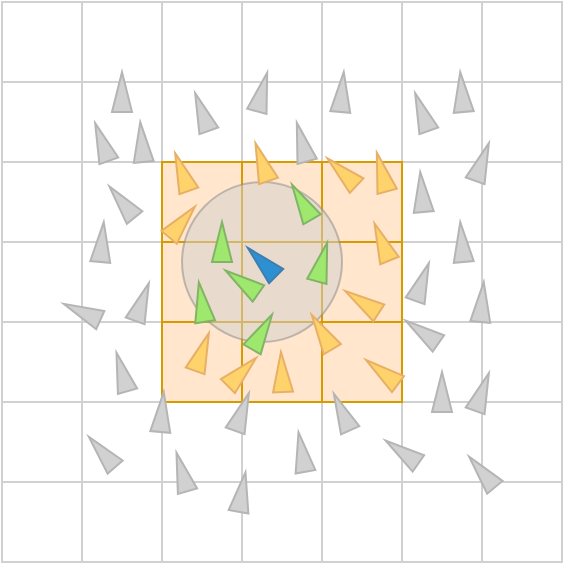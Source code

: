 <mxfile version="17.4.6" type="device"><diagram id="BiQbuqXu6mQ61mf4uecN" name="Page-1"><mxGraphModel dx="467" dy="272" grid="1" gridSize="10" guides="1" tooltips="1" connect="1" arrows="1" fold="1" page="1" pageScale="1" pageWidth="827" pageHeight="1169" math="0" shadow="0"><root><mxCell id="0"/><mxCell id="1" parent="0"/><mxCell id="veyehHBw5Lt4C_k-lG1a-1" value="" style="shape=table;html=1;whiteSpace=wrap;startSize=0;container=1;collapsible=0;childLayout=tableLayout;strokeColor=#D1D1D1;" vertex="1" parent="1"><mxGeometry x="120" y="120" width="280" height="280" as="geometry"/></mxCell><mxCell id="veyehHBw5Lt4C_k-lG1a-2" value="" style="shape=tableRow;horizontal=0;startSize=0;swimlaneHead=0;swimlaneBody=0;top=0;left=0;bottom=0;right=0;collapsible=0;dropTarget=0;fillColor=none;points=[[0,0.5],[1,0.5]];portConstraint=eastwest;" vertex="1" parent="veyehHBw5Lt4C_k-lG1a-1"><mxGeometry width="280" height="40" as="geometry"/></mxCell><mxCell id="veyehHBw5Lt4C_k-lG1a-3" value="" style="shape=partialRectangle;html=1;whiteSpace=wrap;connectable=0;fillColor=none;top=0;left=0;bottom=0;right=0;overflow=hidden;" vertex="1" parent="veyehHBw5Lt4C_k-lG1a-2"><mxGeometry width="40" height="40" as="geometry"><mxRectangle width="40" height="40" as="alternateBounds"/></mxGeometry></mxCell><mxCell id="veyehHBw5Lt4C_k-lG1a-4" value="" style="shape=partialRectangle;html=1;whiteSpace=wrap;connectable=0;fillColor=none;top=0;left=0;bottom=0;right=0;overflow=hidden;" vertex="1" parent="veyehHBw5Lt4C_k-lG1a-2"><mxGeometry x="40" width="40" height="40" as="geometry"><mxRectangle width="40" height="40" as="alternateBounds"/></mxGeometry></mxCell><mxCell id="veyehHBw5Lt4C_k-lG1a-5" value="" style="shape=partialRectangle;html=1;whiteSpace=wrap;connectable=0;fillColor=none;top=0;left=0;bottom=0;right=0;overflow=hidden;" vertex="1" parent="veyehHBw5Lt4C_k-lG1a-2"><mxGeometry x="80" width="40" height="40" as="geometry"><mxRectangle width="40" height="40" as="alternateBounds"/></mxGeometry></mxCell><mxCell id="veyehHBw5Lt4C_k-lG1a-14" style="shape=partialRectangle;html=1;whiteSpace=wrap;connectable=0;fillColor=none;top=0;left=0;bottom=0;right=0;overflow=hidden;" vertex="1" parent="veyehHBw5Lt4C_k-lG1a-2"><mxGeometry x="120" width="40" height="40" as="geometry"><mxRectangle width="40" height="40" as="alternateBounds"/></mxGeometry></mxCell><mxCell id="veyehHBw5Lt4C_k-lG1a-17" style="shape=partialRectangle;html=1;whiteSpace=wrap;connectable=0;fillColor=none;top=0;left=0;bottom=0;right=0;overflow=hidden;" vertex="1" parent="veyehHBw5Lt4C_k-lG1a-2"><mxGeometry x="160" width="40" height="40" as="geometry"><mxRectangle width="40" height="40" as="alternateBounds"/></mxGeometry></mxCell><mxCell id="veyehHBw5Lt4C_k-lG1a-20" style="shape=partialRectangle;html=1;whiteSpace=wrap;connectable=0;fillColor=none;top=0;left=0;bottom=0;right=0;overflow=hidden;" vertex="1" parent="veyehHBw5Lt4C_k-lG1a-2"><mxGeometry x="200" width="40" height="40" as="geometry"><mxRectangle width="40" height="40" as="alternateBounds"/></mxGeometry></mxCell><mxCell id="veyehHBw5Lt4C_k-lG1a-23" style="shape=partialRectangle;html=1;whiteSpace=wrap;connectable=0;fillColor=none;top=0;left=0;bottom=0;right=0;overflow=hidden;" vertex="1" parent="veyehHBw5Lt4C_k-lG1a-2"><mxGeometry x="240" width="40" height="40" as="geometry"><mxRectangle width="40" height="40" as="alternateBounds"/></mxGeometry></mxCell><mxCell id="veyehHBw5Lt4C_k-lG1a-6" value="" style="shape=tableRow;horizontal=0;startSize=0;swimlaneHead=0;swimlaneBody=0;top=0;left=0;bottom=0;right=0;collapsible=0;dropTarget=0;fillColor=none;points=[[0,0.5],[1,0.5]];portConstraint=eastwest;" vertex="1" parent="veyehHBw5Lt4C_k-lG1a-1"><mxGeometry y="40" width="280" height="40" as="geometry"/></mxCell><mxCell id="veyehHBw5Lt4C_k-lG1a-7" value="" style="shape=partialRectangle;html=1;whiteSpace=wrap;connectable=0;fillColor=none;top=0;left=0;bottom=0;right=0;overflow=hidden;" vertex="1" parent="veyehHBw5Lt4C_k-lG1a-6"><mxGeometry width="40" height="40" as="geometry"><mxRectangle width="40" height="40" as="alternateBounds"/></mxGeometry></mxCell><mxCell id="veyehHBw5Lt4C_k-lG1a-8" value="" style="shape=partialRectangle;html=1;whiteSpace=wrap;connectable=0;fillColor=none;top=0;left=0;bottom=0;right=0;overflow=hidden;" vertex="1" parent="veyehHBw5Lt4C_k-lG1a-6"><mxGeometry x="40" width="40" height="40" as="geometry"><mxRectangle width="40" height="40" as="alternateBounds"/></mxGeometry></mxCell><mxCell id="veyehHBw5Lt4C_k-lG1a-9" value="" style="shape=partialRectangle;html=1;whiteSpace=wrap;connectable=0;fillColor=none;top=0;left=0;bottom=0;right=0;overflow=hidden;" vertex="1" parent="veyehHBw5Lt4C_k-lG1a-6"><mxGeometry x="80" width="40" height="40" as="geometry"><mxRectangle width="40" height="40" as="alternateBounds"/></mxGeometry></mxCell><mxCell id="veyehHBw5Lt4C_k-lG1a-15" style="shape=partialRectangle;html=1;whiteSpace=wrap;connectable=0;fillColor=none;top=0;left=0;bottom=0;right=0;overflow=hidden;" vertex="1" parent="veyehHBw5Lt4C_k-lG1a-6"><mxGeometry x="120" width="40" height="40" as="geometry"><mxRectangle width="40" height="40" as="alternateBounds"/></mxGeometry></mxCell><mxCell id="veyehHBw5Lt4C_k-lG1a-18" style="shape=partialRectangle;html=1;whiteSpace=wrap;connectable=0;fillColor=none;top=0;left=0;bottom=0;right=0;overflow=hidden;" vertex="1" parent="veyehHBw5Lt4C_k-lG1a-6"><mxGeometry x="160" width="40" height="40" as="geometry"><mxRectangle width="40" height="40" as="alternateBounds"/></mxGeometry></mxCell><mxCell id="veyehHBw5Lt4C_k-lG1a-21" style="shape=partialRectangle;html=1;whiteSpace=wrap;connectable=0;fillColor=none;top=0;left=0;bottom=0;right=0;overflow=hidden;" vertex="1" parent="veyehHBw5Lt4C_k-lG1a-6"><mxGeometry x="200" width="40" height="40" as="geometry"><mxRectangle width="40" height="40" as="alternateBounds"/></mxGeometry></mxCell><mxCell id="veyehHBw5Lt4C_k-lG1a-24" style="shape=partialRectangle;html=1;whiteSpace=wrap;connectable=0;fillColor=none;top=0;left=0;bottom=0;right=0;overflow=hidden;" vertex="1" parent="veyehHBw5Lt4C_k-lG1a-6"><mxGeometry x="240" width="40" height="40" as="geometry"><mxRectangle width="40" height="40" as="alternateBounds"/></mxGeometry></mxCell><mxCell id="veyehHBw5Lt4C_k-lG1a-10" value="" style="shape=tableRow;horizontal=0;startSize=0;swimlaneHead=0;swimlaneBody=0;top=0;left=0;bottom=0;right=0;collapsible=0;dropTarget=0;fillColor=none;points=[[0,0.5],[1,0.5]];portConstraint=eastwest;" vertex="1" parent="veyehHBw5Lt4C_k-lG1a-1"><mxGeometry y="80" width="280" height="40" as="geometry"/></mxCell><mxCell id="veyehHBw5Lt4C_k-lG1a-11" value="" style="shape=partialRectangle;html=1;whiteSpace=wrap;connectable=0;fillColor=none;top=0;left=0;bottom=0;right=0;overflow=hidden;" vertex="1" parent="veyehHBw5Lt4C_k-lG1a-10"><mxGeometry width="40" height="40" as="geometry"><mxRectangle width="40" height="40" as="alternateBounds"/></mxGeometry></mxCell><mxCell id="veyehHBw5Lt4C_k-lG1a-12" value="" style="shape=partialRectangle;html=1;whiteSpace=wrap;connectable=0;fillColor=none;top=0;left=0;bottom=0;right=0;overflow=hidden;" vertex="1" parent="veyehHBw5Lt4C_k-lG1a-10"><mxGeometry x="40" width="40" height="40" as="geometry"><mxRectangle width="40" height="40" as="alternateBounds"/></mxGeometry></mxCell><mxCell id="veyehHBw5Lt4C_k-lG1a-13" value="" style="shape=partialRectangle;html=1;whiteSpace=wrap;connectable=0;fillColor=none;top=0;left=0;bottom=0;right=0;overflow=hidden;pointerEvents=1;" vertex="1" parent="veyehHBw5Lt4C_k-lG1a-10"><mxGeometry x="80" width="40" height="40" as="geometry"><mxRectangle width="40" height="40" as="alternateBounds"/></mxGeometry></mxCell><mxCell id="veyehHBw5Lt4C_k-lG1a-16" style="shape=partialRectangle;html=1;whiteSpace=wrap;connectable=0;fillColor=none;top=0;left=0;bottom=0;right=0;overflow=hidden;pointerEvents=1;" vertex="1" parent="veyehHBw5Lt4C_k-lG1a-10"><mxGeometry x="120" width="40" height="40" as="geometry"><mxRectangle width="40" height="40" as="alternateBounds"/></mxGeometry></mxCell><mxCell id="veyehHBw5Lt4C_k-lG1a-19" style="shape=partialRectangle;html=1;whiteSpace=wrap;connectable=0;fillColor=none;top=0;left=0;bottom=0;right=0;overflow=hidden;pointerEvents=1;" vertex="1" parent="veyehHBw5Lt4C_k-lG1a-10"><mxGeometry x="160" width="40" height="40" as="geometry"><mxRectangle width="40" height="40" as="alternateBounds"/></mxGeometry></mxCell><mxCell id="veyehHBw5Lt4C_k-lG1a-22" style="shape=partialRectangle;html=1;whiteSpace=wrap;connectable=0;fillColor=none;top=0;left=0;bottom=0;right=0;overflow=hidden;pointerEvents=1;" vertex="1" parent="veyehHBw5Lt4C_k-lG1a-10"><mxGeometry x="200" width="40" height="40" as="geometry"><mxRectangle width="40" height="40" as="alternateBounds"/></mxGeometry></mxCell><mxCell id="veyehHBw5Lt4C_k-lG1a-25" style="shape=partialRectangle;html=1;whiteSpace=wrap;connectable=0;fillColor=none;top=0;left=0;bottom=0;right=0;overflow=hidden;pointerEvents=1;" vertex="1" parent="veyehHBw5Lt4C_k-lG1a-10"><mxGeometry x="240" width="40" height="40" as="geometry"><mxRectangle width="40" height="40" as="alternateBounds"/></mxGeometry></mxCell><mxCell id="veyehHBw5Lt4C_k-lG1a-26" style="shape=tableRow;horizontal=0;startSize=0;swimlaneHead=0;swimlaneBody=0;top=0;left=0;bottom=0;right=0;collapsible=0;dropTarget=0;fillColor=none;points=[[0,0.5],[1,0.5]];portConstraint=eastwest;" vertex="1" parent="veyehHBw5Lt4C_k-lG1a-1"><mxGeometry y="120" width="280" height="40" as="geometry"/></mxCell><mxCell id="veyehHBw5Lt4C_k-lG1a-27" style="shape=partialRectangle;html=1;whiteSpace=wrap;connectable=0;fillColor=none;top=0;left=0;bottom=0;right=0;overflow=hidden;" vertex="1" parent="veyehHBw5Lt4C_k-lG1a-26"><mxGeometry width="40" height="40" as="geometry"><mxRectangle width="40" height="40" as="alternateBounds"/></mxGeometry></mxCell><mxCell id="veyehHBw5Lt4C_k-lG1a-28" style="shape=partialRectangle;html=1;whiteSpace=wrap;connectable=0;fillColor=none;top=0;left=0;bottom=0;right=0;overflow=hidden;" vertex="1" parent="veyehHBw5Lt4C_k-lG1a-26"><mxGeometry x="40" width="40" height="40" as="geometry"><mxRectangle width="40" height="40" as="alternateBounds"/></mxGeometry></mxCell><mxCell id="veyehHBw5Lt4C_k-lG1a-29" style="shape=partialRectangle;html=1;whiteSpace=wrap;connectable=0;fillColor=none;top=0;left=0;bottom=0;right=0;overflow=hidden;pointerEvents=1;" vertex="1" parent="veyehHBw5Lt4C_k-lG1a-26"><mxGeometry x="80" width="40" height="40" as="geometry"><mxRectangle width="40" height="40" as="alternateBounds"/></mxGeometry></mxCell><mxCell id="veyehHBw5Lt4C_k-lG1a-30" style="shape=partialRectangle;html=1;whiteSpace=wrap;connectable=0;fillColor=none;top=0;left=0;bottom=0;right=0;overflow=hidden;pointerEvents=1;" vertex="1" parent="veyehHBw5Lt4C_k-lG1a-26"><mxGeometry x="120" width="40" height="40" as="geometry"><mxRectangle width="40" height="40" as="alternateBounds"/></mxGeometry></mxCell><mxCell id="veyehHBw5Lt4C_k-lG1a-31" style="shape=partialRectangle;html=1;whiteSpace=wrap;connectable=0;fillColor=none;top=0;left=0;bottom=0;right=0;overflow=hidden;pointerEvents=1;" vertex="1" parent="veyehHBw5Lt4C_k-lG1a-26"><mxGeometry x="160" width="40" height="40" as="geometry"><mxRectangle width="40" height="40" as="alternateBounds"/></mxGeometry></mxCell><mxCell id="veyehHBw5Lt4C_k-lG1a-32" style="shape=partialRectangle;html=1;whiteSpace=wrap;connectable=0;fillColor=none;top=0;left=0;bottom=0;right=0;overflow=hidden;pointerEvents=1;" vertex="1" parent="veyehHBw5Lt4C_k-lG1a-26"><mxGeometry x="200" width="40" height="40" as="geometry"><mxRectangle width="40" height="40" as="alternateBounds"/></mxGeometry></mxCell><mxCell id="veyehHBw5Lt4C_k-lG1a-33" style="shape=partialRectangle;html=1;whiteSpace=wrap;connectable=0;fillColor=none;top=0;left=0;bottom=0;right=0;overflow=hidden;pointerEvents=1;" vertex="1" parent="veyehHBw5Lt4C_k-lG1a-26"><mxGeometry x="240" width="40" height="40" as="geometry"><mxRectangle width="40" height="40" as="alternateBounds"/></mxGeometry></mxCell><mxCell id="veyehHBw5Lt4C_k-lG1a-34" style="shape=tableRow;horizontal=0;startSize=0;swimlaneHead=0;swimlaneBody=0;top=0;left=0;bottom=0;right=0;collapsible=0;dropTarget=0;fillColor=none;points=[[0,0.5],[1,0.5]];portConstraint=eastwest;" vertex="1" parent="veyehHBw5Lt4C_k-lG1a-1"><mxGeometry y="160" width="280" height="40" as="geometry"/></mxCell><mxCell id="veyehHBw5Lt4C_k-lG1a-35" style="shape=partialRectangle;html=1;whiteSpace=wrap;connectable=0;fillColor=none;top=0;left=0;bottom=0;right=0;overflow=hidden;" vertex="1" parent="veyehHBw5Lt4C_k-lG1a-34"><mxGeometry width="40" height="40" as="geometry"><mxRectangle width="40" height="40" as="alternateBounds"/></mxGeometry></mxCell><mxCell id="veyehHBw5Lt4C_k-lG1a-36" style="shape=partialRectangle;html=1;whiteSpace=wrap;connectable=0;fillColor=none;top=0;left=0;bottom=0;right=0;overflow=hidden;" vertex="1" parent="veyehHBw5Lt4C_k-lG1a-34"><mxGeometry x="40" width="40" height="40" as="geometry"><mxRectangle width="40" height="40" as="alternateBounds"/></mxGeometry></mxCell><mxCell id="veyehHBw5Lt4C_k-lG1a-37" style="shape=partialRectangle;html=1;whiteSpace=wrap;connectable=0;fillColor=none;top=0;left=0;bottom=0;right=0;overflow=hidden;pointerEvents=1;" vertex="1" parent="veyehHBw5Lt4C_k-lG1a-34"><mxGeometry x="80" width="40" height="40" as="geometry"><mxRectangle width="40" height="40" as="alternateBounds"/></mxGeometry></mxCell><mxCell id="veyehHBw5Lt4C_k-lG1a-38" style="shape=partialRectangle;html=1;whiteSpace=wrap;connectable=0;fillColor=none;top=0;left=0;bottom=0;right=0;overflow=hidden;pointerEvents=1;" vertex="1" parent="veyehHBw5Lt4C_k-lG1a-34"><mxGeometry x="120" width="40" height="40" as="geometry"><mxRectangle width="40" height="40" as="alternateBounds"/></mxGeometry></mxCell><mxCell id="veyehHBw5Lt4C_k-lG1a-39" style="shape=partialRectangle;html=1;whiteSpace=wrap;connectable=0;fillColor=none;top=0;left=0;bottom=0;right=0;overflow=hidden;pointerEvents=1;" vertex="1" parent="veyehHBw5Lt4C_k-lG1a-34"><mxGeometry x="160" width="40" height="40" as="geometry"><mxRectangle width="40" height="40" as="alternateBounds"/></mxGeometry></mxCell><mxCell id="veyehHBw5Lt4C_k-lG1a-40" style="shape=partialRectangle;html=1;whiteSpace=wrap;connectable=0;fillColor=none;top=0;left=0;bottom=0;right=0;overflow=hidden;pointerEvents=1;" vertex="1" parent="veyehHBw5Lt4C_k-lG1a-34"><mxGeometry x="200" width="40" height="40" as="geometry"><mxRectangle width="40" height="40" as="alternateBounds"/></mxGeometry></mxCell><mxCell id="veyehHBw5Lt4C_k-lG1a-41" style="shape=partialRectangle;html=1;whiteSpace=wrap;connectable=0;fillColor=none;top=0;left=0;bottom=0;right=0;overflow=hidden;pointerEvents=1;" vertex="1" parent="veyehHBw5Lt4C_k-lG1a-34"><mxGeometry x="240" width="40" height="40" as="geometry"><mxRectangle width="40" height="40" as="alternateBounds"/></mxGeometry></mxCell><mxCell id="veyehHBw5Lt4C_k-lG1a-42" style="shape=tableRow;horizontal=0;startSize=0;swimlaneHead=0;swimlaneBody=0;top=0;left=0;bottom=0;right=0;collapsible=0;dropTarget=0;fillColor=none;points=[[0,0.5],[1,0.5]];portConstraint=eastwest;" vertex="1" parent="veyehHBw5Lt4C_k-lG1a-1"><mxGeometry y="200" width="280" height="40" as="geometry"/></mxCell><mxCell id="veyehHBw5Lt4C_k-lG1a-43" style="shape=partialRectangle;html=1;whiteSpace=wrap;connectable=0;fillColor=none;top=0;left=0;bottom=0;right=0;overflow=hidden;" vertex="1" parent="veyehHBw5Lt4C_k-lG1a-42"><mxGeometry width="40" height="40" as="geometry"><mxRectangle width="40" height="40" as="alternateBounds"/></mxGeometry></mxCell><mxCell id="veyehHBw5Lt4C_k-lG1a-44" style="shape=partialRectangle;html=1;whiteSpace=wrap;connectable=0;fillColor=none;top=0;left=0;bottom=0;right=0;overflow=hidden;" vertex="1" parent="veyehHBw5Lt4C_k-lG1a-42"><mxGeometry x="40" width="40" height="40" as="geometry"><mxRectangle width="40" height="40" as="alternateBounds"/></mxGeometry></mxCell><mxCell id="veyehHBw5Lt4C_k-lG1a-45" style="shape=partialRectangle;html=1;whiteSpace=wrap;connectable=0;fillColor=none;top=0;left=0;bottom=0;right=0;overflow=hidden;pointerEvents=1;" vertex="1" parent="veyehHBw5Lt4C_k-lG1a-42"><mxGeometry x="80" width="40" height="40" as="geometry"><mxRectangle width="40" height="40" as="alternateBounds"/></mxGeometry></mxCell><mxCell id="veyehHBw5Lt4C_k-lG1a-46" style="shape=partialRectangle;html=1;whiteSpace=wrap;connectable=0;fillColor=none;top=0;left=0;bottom=0;right=0;overflow=hidden;pointerEvents=1;" vertex="1" parent="veyehHBw5Lt4C_k-lG1a-42"><mxGeometry x="120" width="40" height="40" as="geometry"><mxRectangle width="40" height="40" as="alternateBounds"/></mxGeometry></mxCell><mxCell id="veyehHBw5Lt4C_k-lG1a-47" style="shape=partialRectangle;html=1;whiteSpace=wrap;connectable=0;fillColor=none;top=0;left=0;bottom=0;right=0;overflow=hidden;pointerEvents=1;" vertex="1" parent="veyehHBw5Lt4C_k-lG1a-42"><mxGeometry x="160" width="40" height="40" as="geometry"><mxRectangle width="40" height="40" as="alternateBounds"/></mxGeometry></mxCell><mxCell id="veyehHBw5Lt4C_k-lG1a-48" style="shape=partialRectangle;html=1;whiteSpace=wrap;connectable=0;fillColor=none;top=0;left=0;bottom=0;right=0;overflow=hidden;pointerEvents=1;" vertex="1" parent="veyehHBw5Lt4C_k-lG1a-42"><mxGeometry x="200" width="40" height="40" as="geometry"><mxRectangle width="40" height="40" as="alternateBounds"/></mxGeometry></mxCell><mxCell id="veyehHBw5Lt4C_k-lG1a-49" style="shape=partialRectangle;html=1;whiteSpace=wrap;connectable=0;fillColor=none;top=0;left=0;bottom=0;right=0;overflow=hidden;pointerEvents=1;" vertex="1" parent="veyehHBw5Lt4C_k-lG1a-42"><mxGeometry x="240" width="40" height="40" as="geometry"><mxRectangle width="40" height="40" as="alternateBounds"/></mxGeometry></mxCell><mxCell id="veyehHBw5Lt4C_k-lG1a-50" style="shape=tableRow;horizontal=0;startSize=0;swimlaneHead=0;swimlaneBody=0;top=0;left=0;bottom=0;right=0;collapsible=0;dropTarget=0;fillColor=none;points=[[0,0.5],[1,0.5]];portConstraint=eastwest;" vertex="1" parent="veyehHBw5Lt4C_k-lG1a-1"><mxGeometry y="240" width="280" height="40" as="geometry"/></mxCell><mxCell id="veyehHBw5Lt4C_k-lG1a-51" style="shape=partialRectangle;html=1;whiteSpace=wrap;connectable=0;fillColor=none;top=0;left=0;bottom=0;right=0;overflow=hidden;" vertex="1" parent="veyehHBw5Lt4C_k-lG1a-50"><mxGeometry width="40" height="40" as="geometry"><mxRectangle width="40" height="40" as="alternateBounds"/></mxGeometry></mxCell><mxCell id="veyehHBw5Lt4C_k-lG1a-52" style="shape=partialRectangle;html=1;whiteSpace=wrap;connectable=0;fillColor=none;top=0;left=0;bottom=0;right=0;overflow=hidden;" vertex="1" parent="veyehHBw5Lt4C_k-lG1a-50"><mxGeometry x="40" width="40" height="40" as="geometry"><mxRectangle width="40" height="40" as="alternateBounds"/></mxGeometry></mxCell><mxCell id="veyehHBw5Lt4C_k-lG1a-53" style="shape=partialRectangle;html=1;whiteSpace=wrap;connectable=0;fillColor=none;top=0;left=0;bottom=0;right=0;overflow=hidden;pointerEvents=1;" vertex="1" parent="veyehHBw5Lt4C_k-lG1a-50"><mxGeometry x="80" width="40" height="40" as="geometry"><mxRectangle width="40" height="40" as="alternateBounds"/></mxGeometry></mxCell><mxCell id="veyehHBw5Lt4C_k-lG1a-54" style="shape=partialRectangle;html=1;whiteSpace=wrap;connectable=0;fillColor=none;top=0;left=0;bottom=0;right=0;overflow=hidden;pointerEvents=1;" vertex="1" parent="veyehHBw5Lt4C_k-lG1a-50"><mxGeometry x="120" width="40" height="40" as="geometry"><mxRectangle width="40" height="40" as="alternateBounds"/></mxGeometry></mxCell><mxCell id="veyehHBw5Lt4C_k-lG1a-55" style="shape=partialRectangle;html=1;whiteSpace=wrap;connectable=0;fillColor=none;top=0;left=0;bottom=0;right=0;overflow=hidden;pointerEvents=1;" vertex="1" parent="veyehHBw5Lt4C_k-lG1a-50"><mxGeometry x="160" width="40" height="40" as="geometry"><mxRectangle width="40" height="40" as="alternateBounds"/></mxGeometry></mxCell><mxCell id="veyehHBw5Lt4C_k-lG1a-56" style="shape=partialRectangle;html=1;whiteSpace=wrap;connectable=0;fillColor=none;top=0;left=0;bottom=0;right=0;overflow=hidden;pointerEvents=1;" vertex="1" parent="veyehHBw5Lt4C_k-lG1a-50"><mxGeometry x="200" width="40" height="40" as="geometry"><mxRectangle width="40" height="40" as="alternateBounds"/></mxGeometry></mxCell><mxCell id="veyehHBw5Lt4C_k-lG1a-57" style="shape=partialRectangle;html=1;whiteSpace=wrap;connectable=0;fillColor=none;top=0;left=0;bottom=0;right=0;overflow=hidden;pointerEvents=1;" vertex="1" parent="veyehHBw5Lt4C_k-lG1a-50"><mxGeometry x="240" width="40" height="40" as="geometry"><mxRectangle width="40" height="40" as="alternateBounds"/></mxGeometry></mxCell><mxCell id="veyehHBw5Lt4C_k-lG1a-58" value="" style="shape=table;html=1;whiteSpace=wrap;startSize=0;container=1;collapsible=0;childLayout=tableLayout;fillColor=#ffe6cc;strokeColor=#d79b00;" vertex="1" parent="1"><mxGeometry x="200" y="200" width="120" height="120" as="geometry"/></mxCell><mxCell id="veyehHBw5Lt4C_k-lG1a-115" style="shape=tableRow;horizontal=0;startSize=0;swimlaneHead=0;swimlaneBody=0;top=0;left=0;bottom=0;right=0;collapsible=0;dropTarget=0;fillColor=none;points=[[0,0.5],[1,0.5]];portConstraint=eastwest;" vertex="1" parent="veyehHBw5Lt4C_k-lG1a-58"><mxGeometry width="120" height="40" as="geometry"/></mxCell><mxCell id="veyehHBw5Lt4C_k-lG1a-116" style="shape=partialRectangle;html=1;whiteSpace=wrap;connectable=0;fillColor=none;top=0;left=0;bottom=0;right=0;overflow=hidden;" vertex="1" parent="veyehHBw5Lt4C_k-lG1a-115"><mxGeometry width="40" height="40" as="geometry"><mxRectangle width="40" height="40" as="alternateBounds"/></mxGeometry></mxCell><mxCell id="veyehHBw5Lt4C_k-lG1a-117" style="shape=partialRectangle;html=1;whiteSpace=wrap;connectable=0;fillColor=none;top=0;left=0;bottom=0;right=0;overflow=hidden;" vertex="1" parent="veyehHBw5Lt4C_k-lG1a-115"><mxGeometry x="40" width="40" height="40" as="geometry"><mxRectangle width="40" height="40" as="alternateBounds"/></mxGeometry></mxCell><mxCell id="veyehHBw5Lt4C_k-lG1a-118" style="shape=partialRectangle;html=1;whiteSpace=wrap;connectable=0;fillColor=none;top=0;left=0;bottom=0;right=0;overflow=hidden;" vertex="1" parent="veyehHBw5Lt4C_k-lG1a-115"><mxGeometry x="80" width="40" height="40" as="geometry"><mxRectangle width="40" height="40" as="alternateBounds"/></mxGeometry></mxCell><mxCell id="veyehHBw5Lt4C_k-lG1a-59" value="" style="shape=tableRow;horizontal=0;startSize=0;swimlaneHead=0;swimlaneBody=0;top=0;left=0;bottom=0;right=0;collapsible=0;dropTarget=0;fillColor=none;points=[[0,0.5],[1,0.5]];portConstraint=eastwest;" vertex="1" parent="veyehHBw5Lt4C_k-lG1a-58"><mxGeometry y="40" width="120" height="40" as="geometry"/></mxCell><mxCell id="veyehHBw5Lt4C_k-lG1a-60" value="" style="shape=partialRectangle;html=1;whiteSpace=wrap;connectable=0;fillColor=none;top=0;left=0;bottom=0;right=0;overflow=hidden;" vertex="1" parent="veyehHBw5Lt4C_k-lG1a-59"><mxGeometry width="40" height="40" as="geometry"><mxRectangle width="40" height="40" as="alternateBounds"/></mxGeometry></mxCell><mxCell id="veyehHBw5Lt4C_k-lG1a-61" value="" style="shape=partialRectangle;html=1;whiteSpace=wrap;connectable=0;fillColor=none;top=0;left=0;bottom=0;right=0;overflow=hidden;" vertex="1" parent="veyehHBw5Lt4C_k-lG1a-59"><mxGeometry x="40" width="40" height="40" as="geometry"><mxRectangle width="40" height="40" as="alternateBounds"/></mxGeometry></mxCell><mxCell id="veyehHBw5Lt4C_k-lG1a-62" value="" style="shape=partialRectangle;html=1;whiteSpace=wrap;connectable=0;fillColor=none;top=0;left=0;bottom=0;right=0;overflow=hidden;" vertex="1" parent="veyehHBw5Lt4C_k-lG1a-59"><mxGeometry x="80" width="40" height="40" as="geometry"><mxRectangle width="40" height="40" as="alternateBounds"/></mxGeometry></mxCell><mxCell id="veyehHBw5Lt4C_k-lG1a-131" style="shape=tableRow;horizontal=0;startSize=0;swimlaneHead=0;swimlaneBody=0;top=0;left=0;bottom=0;right=0;collapsible=0;dropTarget=0;fillColor=none;points=[[0,0.5],[1,0.5]];portConstraint=eastwest;" vertex="1" parent="veyehHBw5Lt4C_k-lG1a-58"><mxGeometry y="80" width="120" height="40" as="geometry"/></mxCell><mxCell id="veyehHBw5Lt4C_k-lG1a-132" style="shape=partialRectangle;html=1;whiteSpace=wrap;connectable=0;fillColor=none;top=0;left=0;bottom=0;right=0;overflow=hidden;" vertex="1" parent="veyehHBw5Lt4C_k-lG1a-131"><mxGeometry width="40" height="40" as="geometry"><mxRectangle width="40" height="40" as="alternateBounds"/></mxGeometry></mxCell><mxCell id="veyehHBw5Lt4C_k-lG1a-133" style="shape=partialRectangle;html=1;whiteSpace=wrap;connectable=0;fillColor=none;top=0;left=0;bottom=0;right=0;overflow=hidden;" vertex="1" parent="veyehHBw5Lt4C_k-lG1a-131"><mxGeometry x="40" width="40" height="40" as="geometry"><mxRectangle width="40" height="40" as="alternateBounds"/></mxGeometry></mxCell><mxCell id="veyehHBw5Lt4C_k-lG1a-134" style="shape=partialRectangle;html=1;whiteSpace=wrap;connectable=0;fillColor=none;top=0;left=0;bottom=0;right=0;overflow=hidden;" vertex="1" parent="veyehHBw5Lt4C_k-lG1a-131"><mxGeometry x="80" width="40" height="40" as="geometry"><mxRectangle width="40" height="40" as="alternateBounds"/></mxGeometry></mxCell><mxCell id="veyehHBw5Lt4C_k-lG1a-139" value="" style="ellipse;whiteSpace=wrap;html=1;aspect=fixed;strokeColor=#878787;strokeWidth=1;fillColor=#D1D1D1;opacity=50;" vertex="1" parent="1"><mxGeometry x="210" y="210" width="80" height="80" as="geometry"/></mxCell><mxCell id="veyehHBw5Lt4C_k-lG1a-140" value="" style="triangle;whiteSpace=wrap;html=1;strokeColor=#82b366;fillColor=#9EE86D;rotation=-90;" vertex="1" parent="1"><mxGeometry x="220" y="235" width="20" height="10" as="geometry"/></mxCell><mxCell id="veyehHBw5Lt4C_k-lG1a-141" value="" style="triangle;whiteSpace=wrap;html=1;strokeColor=#82b366;fillColor=#9EE86D;rotation=285;" vertex="1" parent="1"><mxGeometry x="270" y="245" width="20" height="10" as="geometry"/></mxCell><mxCell id="veyehHBw5Lt4C_k-lG1a-142" value="" style="triangle;whiteSpace=wrap;html=1;strokeColor=#82b366;fillColor=#9EE86D;rotation=300;" vertex="1" parent="1"><mxGeometry x="240" y="280" width="20" height="10" as="geometry"/></mxCell><mxCell id="veyehHBw5Lt4C_k-lG1a-143" value="" style="triangle;whiteSpace=wrap;html=1;strokeColor=#82b366;fillColor=#9EE86D;rotation=240;" vertex="1" parent="1"><mxGeometry x="260" y="215" width="20" height="10" as="geometry"/></mxCell><mxCell id="veyehHBw5Lt4C_k-lG1a-144" value="" style="triangle;whiteSpace=wrap;html=1;strokeColor=#82b366;fillColor=#9EE86D;rotation=-99;" vertex="1" parent="1"><mxGeometry x="210" y="265" width="20" height="10" as="geometry"/></mxCell><mxCell id="veyehHBw5Lt4C_k-lG1a-150" value="" style="triangle;whiteSpace=wrap;html=1;strokeColor=#82b366;fillColor=#9EE86D;rotation=-145;" vertex="1" parent="1"><mxGeometry x="230" y="255" width="20" height="10" as="geometry"/></mxCell><mxCell id="veyehHBw5Lt4C_k-lG1a-151" value="" style="triangle;whiteSpace=wrap;html=1;strokeColor=#417EAD;fillColor=#2C90D3;rotation=-135;" vertex="1" parent="1"><mxGeometry x="240" y="245" width="20" height="10" as="geometry"/></mxCell><mxCell id="veyehHBw5Lt4C_k-lG1a-153" value="" style="triangle;whiteSpace=wrap;html=1;strokeColor=#B5B5B5;fillColor=#D1D1D1;rotation=-70;" vertex="1" parent="1"><mxGeometry x="180" y="265" width="20" height="10" as="geometry"/></mxCell><mxCell id="veyehHBw5Lt4C_k-lG1a-155" value="" style="triangle;whiteSpace=wrap;html=1;strokeColor=#E8B066;fillColor=#FFD36B;rotation=-137;" vertex="1" parent="1"><mxGeometry x="280" y="200" width="20" height="10" as="geometry"/></mxCell><mxCell id="veyehHBw5Lt4C_k-lG1a-156" value="" style="triangle;whiteSpace=wrap;html=1;strokeColor=#E8B066;fillColor=#FFD36B;rotation=-121;" vertex="1" parent="1"><mxGeometry x="270" y="280" width="20" height="10" as="geometry"/></mxCell><mxCell id="veyehHBw5Lt4C_k-lG1a-157" value="" style="triangle;whiteSpace=wrap;html=1;strokeColor=#E8B066;fillColor=#FFD36B;rotation=-70;" vertex="1" parent="1"><mxGeometry x="210" y="290" width="20" height="10" as="geometry"/></mxCell><mxCell id="veyehHBw5Lt4C_k-lG1a-158" value="" style="triangle;whiteSpace=wrap;html=1;strokeColor=#E8B066;fillColor=#FFD36B;rotation=-93;" vertex="1" parent="1"><mxGeometry x="250" y="300" width="20" height="10" as="geometry"/></mxCell><mxCell id="veyehHBw5Lt4C_k-lG1a-159" value="" style="triangle;whiteSpace=wrap;html=1;strokeColor=#E8B066;fillColor=#FFD36B;rotation=-45;" vertex="1" parent="1"><mxGeometry x="230" y="300" width="20" height="10" as="geometry"/></mxCell><mxCell id="veyehHBw5Lt4C_k-lG1a-160" value="" style="triangle;whiteSpace=wrap;html=1;strokeColor=#E8B066;fillColor=#FFD36B;rotation=-143;" vertex="1" parent="1"><mxGeometry x="300" y="300" width="20" height="10" as="geometry"/></mxCell><mxCell id="veyehHBw5Lt4C_k-lG1a-161" value="" style="triangle;whiteSpace=wrap;html=1;strokeColor=#E8B066;fillColor=#FFD36B;rotation=-147;" vertex="1" parent="1"><mxGeometry x="290" y="265" width="20" height="10" as="geometry"/></mxCell><mxCell id="veyehHBw5Lt4C_k-lG1a-162" value="" style="triangle;whiteSpace=wrap;html=1;strokeColor=#E8B066;fillColor=#FFD36B;rotation=-112;" vertex="1" parent="1"><mxGeometry x="300" y="235" width="20" height="10" as="geometry"/></mxCell><mxCell id="veyehHBw5Lt4C_k-lG1a-163" value="" style="triangle;whiteSpace=wrap;html=1;strokeColor=#E8B066;fillColor=#FFD36B;rotation=-105;" vertex="1" parent="1"><mxGeometry x="300" y="200" width="20" height="10" as="geometry"/></mxCell><mxCell id="veyehHBw5Lt4C_k-lG1a-164" value="" style="triangle;whiteSpace=wrap;html=1;strokeColor=#E8B066;fillColor=#FFD36B;rotation=-110;" vertex="1" parent="1"><mxGeometry x="200" y="200" width="20" height="10" as="geometry"/></mxCell><mxCell id="veyehHBw5Lt4C_k-lG1a-165" value="" style="triangle;whiteSpace=wrap;html=1;strokeColor=#E8B066;fillColor=#FFD36B;rotation=-109;" vertex="1" parent="1"><mxGeometry x="240" y="195" width="20" height="10" as="geometry"/></mxCell><mxCell id="veyehHBw5Lt4C_k-lG1a-166" value="" style="triangle;whiteSpace=wrap;html=1;strokeColor=#E8B066;fillColor=#FFD36B;rotation=-50;" vertex="1" parent="1"><mxGeometry x="200" y="225" width="20" height="10" as="geometry"/></mxCell><mxCell id="veyehHBw5Lt4C_k-lG1a-168" value="" style="triangle;whiteSpace=wrap;html=1;strokeColor=#B5B5B5;fillColor=#D1D1D1;rotation=-85;" vertex="1" parent="1"><mxGeometry x="190" y="320" width="20" height="10" as="geometry"/></mxCell><mxCell id="veyehHBw5Lt4C_k-lG1a-169" value="" style="triangle;whiteSpace=wrap;html=1;strokeColor=#B5B5B5;fillColor=#D1D1D1;rotation=-70;" vertex="1" parent="1"><mxGeometry x="230" y="320" width="20" height="10" as="geometry"/></mxCell><mxCell id="veyehHBw5Lt4C_k-lG1a-170" value="" style="triangle;whiteSpace=wrap;html=1;strokeColor=#B5B5B5;fillColor=#D1D1D1;rotation=-105;" vertex="1" parent="1"><mxGeometry x="260" y="185" width="20" height="10" as="geometry"/></mxCell><mxCell id="veyehHBw5Lt4C_k-lG1a-171" value="" style="triangle;whiteSpace=wrap;html=1;strokeColor=#B5B5B5;fillColor=#D1D1D1;rotation=-70;" vertex="1" parent="1"><mxGeometry x="320" y="255" width="20" height="10" as="geometry"/></mxCell><mxCell id="veyehHBw5Lt4C_k-lG1a-172" value="" style="triangle;whiteSpace=wrap;html=1;strokeColor=#B5B5B5;fillColor=#D1D1D1;rotation=-145;" vertex="1" parent="1"><mxGeometry x="320" y="280" width="20" height="10" as="geometry"/></mxCell><mxCell id="veyehHBw5Lt4C_k-lG1a-173" value="" style="triangle;whiteSpace=wrap;html=1;strokeColor=#B5B5B5;fillColor=#D1D1D1;rotation=-114;" vertex="1" parent="1"><mxGeometry x="280" y="320" width="20" height="10" as="geometry"/></mxCell><mxCell id="veyehHBw5Lt4C_k-lG1a-174" value="" style="triangle;whiteSpace=wrap;html=1;strokeColor=#B5B5B5;fillColor=#D1D1D1;rotation=-100;" vertex="1" parent="1"><mxGeometry x="260" y="340" width="20" height="10" as="geometry"/></mxCell><mxCell id="veyehHBw5Lt4C_k-lG1a-175" value="" style="triangle;whiteSpace=wrap;html=1;strokeColor=#B5B5B5;fillColor=#D1D1D1;rotation=-106;" vertex="1" parent="1"><mxGeometry x="200" y="350" width="20" height="10" as="geometry"/></mxCell><mxCell id="veyehHBw5Lt4C_k-lG1a-176" value="" style="triangle;whiteSpace=wrap;html=1;strokeColor=#B5B5B5;fillColor=#D1D1D1;rotation=-80;" vertex="1" parent="1"><mxGeometry x="230" y="360" width="20" height="10" as="geometry"/></mxCell><mxCell id="veyehHBw5Lt4C_k-lG1a-177" value="" style="triangle;whiteSpace=wrap;html=1;strokeColor=#B5B5B5;fillColor=#D1D1D1;rotation=-145;" vertex="1" parent="1"><mxGeometry x="310" y="340" width="20" height="10" as="geometry"/></mxCell><mxCell id="veyehHBw5Lt4C_k-lG1a-178" value="" style="triangle;whiteSpace=wrap;html=1;strokeColor=#B5B5B5;fillColor=#D1D1D1;rotation=-90;" vertex="1" parent="1"><mxGeometry x="330" y="310" width="20" height="10" as="geometry"/></mxCell><mxCell id="veyehHBw5Lt4C_k-lG1a-179" value="" style="triangle;whiteSpace=wrap;html=1;strokeColor=#B5B5B5;fillColor=#D1D1D1;rotation=-106;" vertex="1" parent="1"><mxGeometry x="170" y="300" width="20" height="10" as="geometry"/></mxCell><mxCell id="veyehHBw5Lt4C_k-lG1a-180" value="" style="triangle;whiteSpace=wrap;html=1;strokeColor=#B5B5B5;fillColor=#D1D1D1;rotation=-131;" vertex="1" parent="1"><mxGeometry x="160" y="340" width="20" height="10" as="geometry"/></mxCell><mxCell id="veyehHBw5Lt4C_k-lG1a-181" value="" style="triangle;whiteSpace=wrap;html=1;strokeColor=#B5B5B5;fillColor=#D1D1D1;rotation=-129;" vertex="1" parent="1"><mxGeometry x="170" y="215" width="20" height="10" as="geometry"/></mxCell><mxCell id="veyehHBw5Lt4C_k-lG1a-182" value="" style="triangle;whiteSpace=wrap;html=1;strokeColor=#B5B5B5;fillColor=#D1D1D1;rotation=-85;" vertex="1" parent="1"><mxGeometry x="160" y="235" width="20" height="10" as="geometry"/></mxCell><mxCell id="veyehHBw5Lt4C_k-lG1a-183" value="" style="triangle;whiteSpace=wrap;html=1;strokeColor=#B5B5B5;fillColor=#D1D1D1;rotation=-156;" vertex="1" parent="1"><mxGeometry x="150" y="270" width="20" height="10" as="geometry"/></mxCell><mxCell id="veyehHBw5Lt4C_k-lG1a-184" value="" style="triangle;whiteSpace=wrap;html=1;strokeColor=#B5B5B5;fillColor=#D1D1D1;rotation=-70;" vertex="1" parent="1"><mxGeometry x="350" y="195" width="20" height="10" as="geometry"/></mxCell><mxCell id="veyehHBw5Lt4C_k-lG1a-185" value="" style="triangle;whiteSpace=wrap;html=1;strokeColor=#B5B5B5;fillColor=#D1D1D1;rotation=-95;" vertex="1" parent="1"><mxGeometry x="340" y="235" width="20" height="10" as="geometry"/></mxCell><mxCell id="veyehHBw5Lt4C_k-lG1a-186" value="" style="triangle;whiteSpace=wrap;html=1;strokeColor=#B5B5B5;fillColor=#D1D1D1;rotation=-85;" vertex="1" parent="1"><mxGeometry x="350" y="265" width="20" height="10" as="geometry"/></mxCell><mxCell id="veyehHBw5Lt4C_k-lG1a-187" value="" style="triangle;whiteSpace=wrap;html=1;strokeColor=#B5B5B5;fillColor=#D1D1D1;rotation=-70;" vertex="1" parent="1"><mxGeometry x="350" y="310" width="20" height="10" as="geometry"/></mxCell><mxCell id="veyehHBw5Lt4C_k-lG1a-188" value="" style="triangle;whiteSpace=wrap;html=1;strokeColor=#B5B5B5;fillColor=#D1D1D1;rotation=-130;" vertex="1" parent="1"><mxGeometry x="350" y="350" width="20" height="10" as="geometry"/></mxCell><mxCell id="veyehHBw5Lt4C_k-lG1a-189" value="" style="triangle;whiteSpace=wrap;html=1;strokeColor=#B5B5B5;fillColor=#D1D1D1;rotation=-85;" vertex="1" parent="1"><mxGeometry x="280" y="160" width="20" height="10" as="geometry"/></mxCell><mxCell id="veyehHBw5Lt4C_k-lG1a-190" value="" style="triangle;whiteSpace=wrap;html=1;strokeColor=#B5B5B5;fillColor=#D1D1D1;rotation=-110;" vertex="1" parent="1"><mxGeometry x="320" y="170" width="20" height="10" as="geometry"/></mxCell><mxCell id="veyehHBw5Lt4C_k-lG1a-191" value="" style="triangle;whiteSpace=wrap;html=1;strokeColor=#B5B5B5;fillColor=#D1D1D1;rotation=-95;" vertex="1" parent="1"><mxGeometry x="320" y="210" width="20" height="10" as="geometry"/></mxCell><mxCell id="veyehHBw5Lt4C_k-lG1a-192" value="" style="triangle;whiteSpace=wrap;html=1;strokeColor=#B5B5B5;fillColor=#D1D1D1;rotation=-95;" vertex="1" parent="1"><mxGeometry x="340" y="160" width="20" height="10" as="geometry"/></mxCell><mxCell id="veyehHBw5Lt4C_k-lG1a-193" value="" style="triangle;whiteSpace=wrap;html=1;strokeColor=#B5B5B5;fillColor=#D1D1D1;rotation=-75;" vertex="1" parent="1"><mxGeometry x="240" y="160" width="20" height="10" as="geometry"/></mxCell><mxCell id="veyehHBw5Lt4C_k-lG1a-194" value="" style="triangle;whiteSpace=wrap;html=1;strokeColor=#B5B5B5;fillColor=#D1D1D1;rotation=-110;" vertex="1" parent="1"><mxGeometry x="210" y="170" width="20" height="10" as="geometry"/></mxCell><mxCell id="veyehHBw5Lt4C_k-lG1a-195" value="" style="triangle;whiteSpace=wrap;html=1;strokeColor=#B5B5B5;fillColor=#D1D1D1;rotation=-95;" vertex="1" parent="1"><mxGeometry x="180" y="185" width="20" height="10" as="geometry"/></mxCell><mxCell id="veyehHBw5Lt4C_k-lG1a-196" value="" style="triangle;whiteSpace=wrap;html=1;strokeColor=#B5B5B5;fillColor=#D1D1D1;rotation=-110;" vertex="1" parent="1"><mxGeometry x="160" y="185" width="20" height="10" as="geometry"/></mxCell><mxCell id="veyehHBw5Lt4C_k-lG1a-197" value="" style="triangle;whiteSpace=wrap;html=1;strokeColor=#B5B5B5;fillColor=#D1D1D1;rotation=-90;" vertex="1" parent="1"><mxGeometry x="170" y="160" width="20" height="10" as="geometry"/></mxCell></root></mxGraphModel></diagram></mxfile>